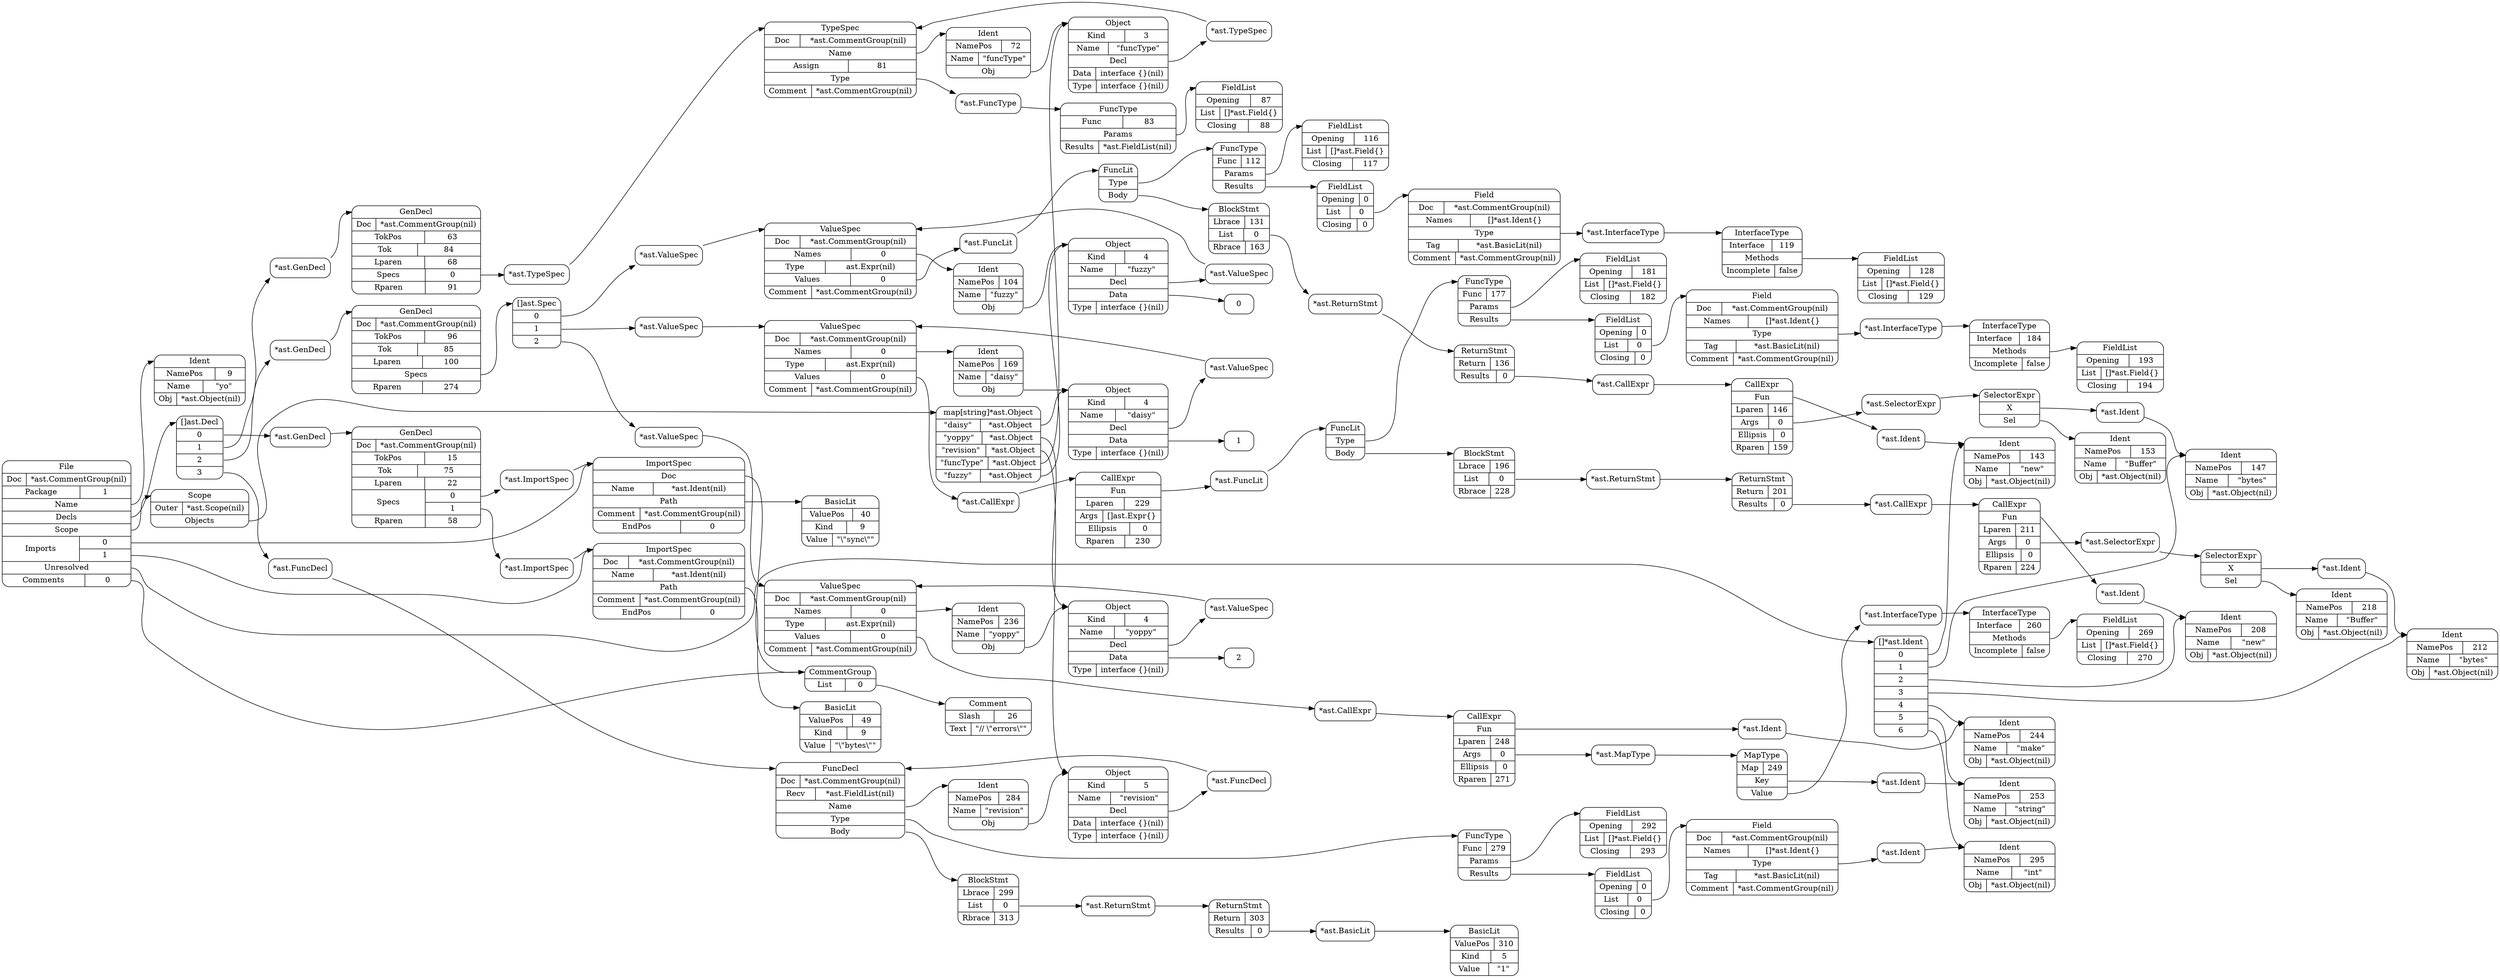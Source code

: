 /* generated by github.com/seamia/memviz
   based on config. settings, some of the values/connnections might be omitted
   config file used: ./memviz.options
   (2021-03-29 16:25:12.001901 -0700 PDT m=+0.034003001) */
digraph structs {
  rankdir=LR;
  node [shape=Mrecord];

  2 [label="<name> Ident |{<f0> NamePos | 9} |{<f1> Name | \"yo\"} |{<f2> Obj | *ast.Object(nil)}  "];
  9 [label="<name> Comment |{<f0> Slash | 26} |{<f1> Text | \"// \\\"errors\\\"\"}  "];
  7:<8index0> -> 9:name;
  7 [label="<name> CommentGroup |{<f0> List | {<8index0> 0}}  "];
  10 [label="<name> BasicLit |{<f0> ValuePos | 40} |{<f1> Kind | 9} |{<f2> Value | \"\\\"sync\\\"\"}  "];
  6 [label="<name> ImportSpec |<f0> Doc|{<f1> Name | *ast.Ident(nil)} |<f2> Path|{<f3> Comment | *ast.CommentGroup(nil)} |{<f4> EndPos | 0}  "];
  6:f0 -> 7:name;
  6:f2 -> 10:name;
  11 [label="<name> *ast.ImportSpec"];
  11:name -> 6:name;
  13 [label="<name> BasicLit |{<f0> ValuePos | 49} |{<f1> Kind | 9} |{<f2> Value | \"\\\"bytes\\\"\"}  "];
  12 [label="<name> ImportSpec |{<f0> Doc | *ast.CommentGroup(nil)} |{<f1> Name | *ast.Ident(nil)} |<f2> Path|{<f3> Comment | *ast.CommentGroup(nil)} |{<f4> EndPos | 0}  "];
  12:f2 -> 13:name;
  14 [label="<name> *ast.ImportSpec"];
  14:name -> 12:name;
  4:<5index0> -> 11:name;
  4:<5index1> -> 14:name;
  4 [label="<name> GenDecl |{<f0> Doc | *ast.CommentGroup(nil)} |{<f1> TokPos | 15} |{<f2> Tok | 75} |{<f3> Lparen | 22} |{<f4> Specs | {<5index0> 0|<5index1> 1}} |{<f5> Rparen | 58}  "];
  15 [label="<name> *ast.GenDecl"];
  15:name -> 4:name;
  21 [label="<name> *ast.TypeSpec"];
  21:name -> 18:name;
  20 [label="<name> Object |{<f0> Kind | 3} |{<f1> Name | \"funcType\"} |<f2> Decl|{<f3> Data | interface \{\}(nil)} |{<f4> Type | interface \{\}(nil)}  "];
  20:f2 -> 21:name;
  19 [label="<name> Ident |{<f0> NamePos | 72} |{<f1> Name | \"funcType\"} |<f2> Obj "];
  19:f2 -> 20:name;
  23 [label="<name> FieldList |{<f0> Opening | 87} |{<f1> List | []*ast.Field\{\}} |{<f2> Closing | 88}  "];
  22 [label="<name> FuncType |{<f0> Func | 83} |<f1> Params|{<f2> Results | *ast.FieldList(nil)}  "];
  22:f1 -> 23:name;
  25 [label="<name> *ast.FuncType"];
  25:name -> 22:name;
  18 [label="<name> TypeSpec |{<f0> Doc | *ast.CommentGroup(nil)} |<f1> Name|{<f2> Assign | 81} |<f3> Type|{<f4> Comment | *ast.CommentGroup(nil)}  "];
  18:f1 -> 19:name;
  18:f3 -> 25:name;
  26 [label="<name> *ast.TypeSpec"];
  26:name -> 18:name;
  16:<17index0> -> 26:name;
  16 [label="<name> GenDecl |{<f0> Doc | *ast.CommentGroup(nil)} |{<f1> TokPos | 63} |{<f2> Tok | 84} |{<f3> Lparen | 68} |{<f4> Specs | {<17index0> 0}} |{<f5> Rparen | 91}  "];
  27 [label="<name> *ast.GenDecl"];
  27:name -> 16:name;
  34 [label="<name> *ast.ValueSpec"];
  34:name -> 30:name;
  35 [label="<name> 0"];
  33 [label="<name> Object |{<f0> Kind | 4} |{<f1> Name | \"fuzzy\"} |<f2> Decl|<f3> Data|{<f4> Type | interface \{\}(nil)}  "];
  33:f2 -> 34:name;
  33:f3 -> 35:name;
  32 [label="<name> Ident |{<f0> NamePos | 104} |{<f1> Name | \"fuzzy\"} |<f2> Obj "];
  32:f2 -> 33:name;
  30:<31index0> -> 32:name;
  39 [label="<name> FieldList |{<f0> Opening | 116} |{<f1> List | []*ast.Field\{\}} |{<f2> Closing | 117}  "];
  46 [label="<name> FieldList |{<f0> Opening | 128} |{<f1> List | []*ast.Field\{\}} |{<f2> Closing | 129}  "];
  45 [label="<name> InterfaceType |{<f0> Interface | 119} |<f1> Methods|{<f2> Incomplete | false}  "];
  45:f1 -> 46:name;
  48 [label="<name> *ast.InterfaceType"];
  48:name -> 45:name;
  43 [label="<name> Field |{<f0> Doc | *ast.CommentGroup(nil)} |{<f1> Names | []*ast.Ident\{\}} |<f2> Type|{<f3> Tag | *ast.BasicLit(nil)} |{<f4> Comment | *ast.CommentGroup(nil)}  "];
  43:f2 -> 48:name;
  41:<42index0> -> 43:name;
  41 [label="<name> FieldList |{<f0> Opening | 0} |{<f1> List | {<42index0> 0}} |{<f2> Closing | 0}  "];
  38 [label="<name> FuncType |{<f0> Func | 112} |<f1> Params|<f2> Results "];
  38:f1 -> 39:name;
  38:f2 -> 41:name;
  54 [label="<name> Ident |{<f0> NamePos | 143} |{<f1> Name | \"new\"} |{<f2> Obj | *ast.Object(nil)}  "];
  55 [label="<name> *ast.Ident"];
  55:name -> 54:name;
  58 [label="<name> Ident |{<f0> NamePos | 147} |{<f1> Name | \"bytes\"} |{<f2> Obj | *ast.Object(nil)}  "];
  59 [label="<name> *ast.Ident"];
  59:name -> 58:name;
  60 [label="<name> Ident |{<f0> NamePos | 153} |{<f1> Name | \"Buffer\"} |{<f2> Obj | *ast.Object(nil)}  "];
  57 [label="<name> SelectorExpr |<f0> X|<f1> Sel "];
  57:f0 -> 59:name;
  57:f1 -> 60:name;
  61 [label="<name> *ast.SelectorExpr"];
  61:name -> 57:name;
  53:<56index0> -> 61:name;
  53 [label="<name> CallExpr |<f0> Fun|{<f1> Lparen | 146} |{<f2> Args | {<56index0> 0}} |{<f3> Ellipsis | 0} |{<f4> Rparen | 159}  "];
  53:f0 -> 55:name;
  62 [label="<name> *ast.CallExpr"];
  62:name -> 53:name;
  51:<52index0> -> 62:name;
  51 [label="<name> ReturnStmt |{<f0> Return | 136} |{<f1> Results | {<52index0> 0}}  "];
  63 [label="<name> *ast.ReturnStmt"];
  63:name -> 51:name;
  49:<50index0> -> 63:name;
  49 [label="<name> BlockStmt |{<f0> Lbrace | 131} |{<f1> List | {<50index0> 0}} |{<f2> Rbrace | 163}  "];
  37 [label="<name> FuncLit |<f0> Type|<f1> Body "];
  37:f0 -> 38:name;
  37:f1 -> 49:name;
  64 [label="<name> *ast.FuncLit"];
  64:name -> 37:name;
  30:<36index0> -> 64:name;
  30 [label="<name> ValueSpec |{<f0> Doc | *ast.CommentGroup(nil)} |{<f1> Names | {<31index0> 0}} |{<f2> Type | ast.Expr(nil)} |{<f3> Values | {<36index0> 0}} |{<f4> Comment | *ast.CommentGroup(nil)}  "];
  65 [label="<name> *ast.ValueSpec"];
  65:name -> 30:name;
  70 [label="<name> *ast.ValueSpec"];
  70:name -> 66:name;
  71 [label="<name> 1"];
  69 [label="<name> Object |{<f0> Kind | 4} |{<f1> Name | \"daisy\"} |<f2> Decl|<f3> Data|{<f4> Type | interface \{\}(nil)}  "];
  69:f2 -> 70:name;
  69:f3 -> 71:name;
  68 [label="<name> Ident |{<f0> NamePos | 169} |{<f1> Name | \"daisy\"} |<f2> Obj "];
  68:f2 -> 69:name;
  66:<67index0> -> 68:name;
  76 [label="<name> FieldList |{<f0> Opening | 181} |{<f1> List | []*ast.Field\{\}} |{<f2> Closing | 182}  "];
  83 [label="<name> FieldList |{<f0> Opening | 193} |{<f1> List | []*ast.Field\{\}} |{<f2> Closing | 194}  "];
  82 [label="<name> InterfaceType |{<f0> Interface | 184} |<f1> Methods|{<f2> Incomplete | false}  "];
  82:f1 -> 83:name;
  85 [label="<name> *ast.InterfaceType"];
  85:name -> 82:name;
  80 [label="<name> Field |{<f0> Doc | *ast.CommentGroup(nil)} |{<f1> Names | []*ast.Ident\{\}} |<f2> Type|{<f3> Tag | *ast.BasicLit(nil)} |{<f4> Comment | *ast.CommentGroup(nil)}  "];
  80:f2 -> 85:name;
  78:<79index0> -> 80:name;
  78 [label="<name> FieldList |{<f0> Opening | 0} |{<f1> List | {<79index0> 0}} |{<f2> Closing | 0}  "];
  75 [label="<name> FuncType |{<f0> Func | 177} |<f1> Params|<f2> Results "];
  75:f1 -> 76:name;
  75:f2 -> 78:name;
  91 [label="<name> Ident |{<f0> NamePos | 208} |{<f1> Name | \"new\"} |{<f2> Obj | *ast.Object(nil)}  "];
  92 [label="<name> *ast.Ident"];
  92:name -> 91:name;
  95 [label="<name> Ident |{<f0> NamePos | 212} |{<f1> Name | \"bytes\"} |{<f2> Obj | *ast.Object(nil)}  "];
  96 [label="<name> *ast.Ident"];
  96:name -> 95:name;
  97 [label="<name> Ident |{<f0> NamePos | 218} |{<f1> Name | \"Buffer\"} |{<f2> Obj | *ast.Object(nil)}  "];
  94 [label="<name> SelectorExpr |<f0> X|<f1> Sel "];
  94:f0 -> 96:name;
  94:f1 -> 97:name;
  98 [label="<name> *ast.SelectorExpr"];
  98:name -> 94:name;
  90:<93index0> -> 98:name;
  90 [label="<name> CallExpr |<f0> Fun|{<f1> Lparen | 211} |{<f2> Args | {<93index0> 0}} |{<f3> Ellipsis | 0} |{<f4> Rparen | 224}  "];
  90:f0 -> 92:name;
  99 [label="<name> *ast.CallExpr"];
  99:name -> 90:name;
  88:<89index0> -> 99:name;
  88 [label="<name> ReturnStmt |{<f0> Return | 201} |{<f1> Results | {<89index0> 0}}  "];
  100 [label="<name> *ast.ReturnStmt"];
  100:name -> 88:name;
  86:<87index0> -> 100:name;
  86 [label="<name> BlockStmt |{<f0> Lbrace | 196} |{<f1> List | {<87index0> 0}} |{<f2> Rbrace | 228}  "];
  74 [label="<name> FuncLit |<f0> Type|<f1> Body "];
  74:f0 -> 75:name;
  74:f1 -> 86:name;
  101 [label="<name> *ast.FuncLit"];
  101:name -> 74:name;
  73 [label="<name> CallExpr |<f0> Fun|{<f1> Lparen | 229} |{<f2> Args | []ast.Expr\{\}} |{<f3> Ellipsis | 0} |{<f4> Rparen | 230}  "];
  73:f0 -> 101:name;
  103 [label="<name> *ast.CallExpr"];
  103:name -> 73:name;
  66:<72index0> -> 103:name;
  66 [label="<name> ValueSpec |{<f0> Doc | *ast.CommentGroup(nil)} |{<f1> Names | {<67index0> 0}} |{<f2> Type | ast.Expr(nil)} |{<f3> Values | {<72index0> 0}} |{<f4> Comment | *ast.CommentGroup(nil)}  "];
  104 [label="<name> *ast.ValueSpec"];
  104:name -> 66:name;
  109 [label="<name> *ast.ValueSpec"];
  109:name -> 105:name;
  110 [label="<name> 2"];
  108 [label="<name> Object |{<f0> Kind | 4} |{<f1> Name | \"yoppy\"} |<f2> Decl|<f3> Data|{<f4> Type | interface \{\}(nil)}  "];
  108:f2 -> 109:name;
  108:f3 -> 110:name;
  107 [label="<name> Ident |{<f0> NamePos | 236} |{<f1> Name | \"yoppy\"} |<f2> Obj "];
  107:f2 -> 108:name;
  105:<106index0> -> 107:name;
  113 [label="<name> Ident |{<f0> NamePos | 244} |{<f1> Name | \"make\"} |{<f2> Obj | *ast.Object(nil)}  "];
  114 [label="<name> *ast.Ident"];
  114:name -> 113:name;
  117 [label="<name> Ident |{<f0> NamePos | 253} |{<f1> Name | \"string\"} |{<f2> Obj | *ast.Object(nil)}  "];
  118 [label="<name> *ast.Ident"];
  118:name -> 117:name;
  120 [label="<name> FieldList |{<f0> Opening | 269} |{<f1> List | []*ast.Field\{\}} |{<f2> Closing | 270}  "];
  119 [label="<name> InterfaceType |{<f0> Interface | 260} |<f1> Methods|{<f2> Incomplete | false}  "];
  119:f1 -> 120:name;
  122 [label="<name> *ast.InterfaceType"];
  122:name -> 119:name;
  116 [label="<name> MapType |{<f0> Map | 249} |<f1> Key|<f2> Value "];
  116:f1 -> 118:name;
  116:f2 -> 122:name;
  123 [label="<name> *ast.MapType"];
  123:name -> 116:name;
  112:<115index0> -> 123:name;
  112 [label="<name> CallExpr |<f0> Fun|{<f1> Lparen | 248} |{<f2> Args | {<115index0> 0}} |{<f3> Ellipsis | 0} |{<f4> Rparen | 271}  "];
  112:f0 -> 114:name;
  124 [label="<name> *ast.CallExpr"];
  124:name -> 112:name;
  105:<111index0> -> 124:name;
  105 [label="<name> ValueSpec |{<f0> Doc | *ast.CommentGroup(nil)} |{<f1> Names | {<106index0> 0}} |{<f2> Type | ast.Expr(nil)} |{<f3> Values | {<111index0> 0}} |{<f4> Comment | *ast.CommentGroup(nil)}  "];
  125 [label="<name> *ast.ValueSpec"];
  125:name -> 105:name;
  29:<29index0> -> 65:name;
  29:<29index1> -> 104:name;
  29:<29index2> -> 125:name;
  29 [label="<name> []ast.Spec |<29index0> 0|<29index1> 1|<29index2> 2 "];
  28 [label="<name> GenDecl |{<f0> Doc | *ast.CommentGroup(nil)} |{<f1> TokPos | 96} |{<f2> Tok | 85} |{<f3> Lparen | 100} |<f4> Specs|{<f5> Rparen | 274}  "];
  28:f4 -> 29:name;
  126 [label="<name> *ast.GenDecl"];
  126:name -> 28:name;
  130 [label="<name> *ast.FuncDecl"];
  130:name -> 127:name;
  129 [label="<name> Object |{<f0> Kind | 5} |{<f1> Name | \"revision\"} |<f2> Decl|{<f3> Data | interface \{\}(nil)} |{<f4> Type | interface \{\}(nil)}  "];
  129:f2 -> 130:name;
  128 [label="<name> Ident |{<f0> NamePos | 284} |{<f1> Name | \"revision\"} |<f2> Obj "];
  128:f2 -> 129:name;
  132 [label="<name> FieldList |{<f0> Opening | 292} |{<f1> List | []*ast.Field\{\}} |{<f2> Closing | 293}  "];
  138 [label="<name> Ident |{<f0> NamePos | 295} |{<f1> Name | \"int\"} |{<f2> Obj | *ast.Object(nil)}  "];
  139 [label="<name> *ast.Ident"];
  139:name -> 138:name;
  136 [label="<name> Field |{<f0> Doc | *ast.CommentGroup(nil)} |{<f1> Names | []*ast.Ident\{\}} |<f2> Type|{<f3> Tag | *ast.BasicLit(nil)} |{<f4> Comment | *ast.CommentGroup(nil)}  "];
  136:f2 -> 139:name;
  134:<135index0> -> 136:name;
  134 [label="<name> FieldList |{<f0> Opening | 0} |{<f1> List | {<135index0> 0}} |{<f2> Closing | 0}  "];
  131 [label="<name> FuncType |{<f0> Func | 279} |<f1> Params|<f2> Results "];
  131:f1 -> 132:name;
  131:f2 -> 134:name;
  144 [label="<name> BasicLit |{<f0> ValuePos | 310} |{<f1> Kind | 5} |{<f2> Value | \"1\"}  "];
  145 [label="<name> *ast.BasicLit"];
  145:name -> 144:name;
  142:<143index0> -> 145:name;
  142 [label="<name> ReturnStmt |{<f0> Return | 303} |{<f1> Results | {<143index0> 0}}  "];
  146 [label="<name> *ast.ReturnStmt"];
  146:name -> 142:name;
  140:<141index0> -> 146:name;
  140 [label="<name> BlockStmt |{<f0> Lbrace | 299} |{<f1> List | {<141index0> 0}} |{<f2> Rbrace | 313}  "];
  127 [label="<name> FuncDecl |{<f0> Doc | *ast.CommentGroup(nil)} |{<f1> Recv | *ast.FieldList(nil)} |<f2> Name|<f3> Type|<f4> Body "];
  127:f2 -> 128:name;
  127:f3 -> 131:name;
  127:f4 -> 140:name;
  147 [label="<name> *ast.FuncDecl"];
  147:name -> 127:name;
  3:<3index0> -> 15:name;
  3:<3index1> -> 27:name;
  3:<3index2> -> 126:name;
  3:<3index3> -> 147:name;
  3 [label="<name> []ast.Decl |<3index0> 0|<3index1> 1|<3index2> 2|<3index3> 3 "];
  149:<149value0> -> 69:name;
  149:<149value1> -> 108:name;
  149:<149value2> -> 129:name;
  149:<149value3> -> 20:name;
  149:<149value4> -> 33:name;
  149 [label="<name> map[string]*ast.Object |{<149key0> \"daisy\"| <149value0> *ast.Object}|{<149key1> \"yoppy\"| <149value1> *ast.Object}|{<149key2> \"revision\"| <149value2> *ast.Object}|{<149key3> \"funcType\"| <149value3> *ast.Object}|{<149key4> \"fuzzy\"| <149value4> *ast.Object} "];
  148 [label="<name> Scope |{<f0> Outer | *ast.Scope(nil)} |<f1> Objects "];
  148:f1 -> 149:name;
  1:<150index0> -> 6:name;
  1:<150index1> -> 12:name;
  151:<151index0> -> 54:name;
  151:<151index1> -> 58:name;
  151:<151index2> -> 91:name;
  151:<151index3> -> 95:name;
  151:<151index4> -> 113:name;
  151:<151index5> -> 117:name;
  151:<151index6> -> 138:name;
  151 [label="<name> []*ast.Ident |<151index0> 0|<151index1> 1|<151index2> 2|<151index3> 3|<151index4> 4|<151index5> 5|<151index6> 6 "];
  1:<152index0> -> 7:name;
  1 [label="<name> File |{<f0> Doc | *ast.CommentGroup(nil)} |{<f1> Package | 1} |<f2> Name|<f3> Decls|<f4> Scope|{<f5> Imports | {<150index0> 0|<150index1> 1}} |<f6> Unresolved|{<f7> Comments | {<152index0> 0}}  "];
  1:f2 -> 2:name;
  1:f3 -> 3:name;
  1:f4 -> 148:name;
  1:f6 -> 151:name;
}
